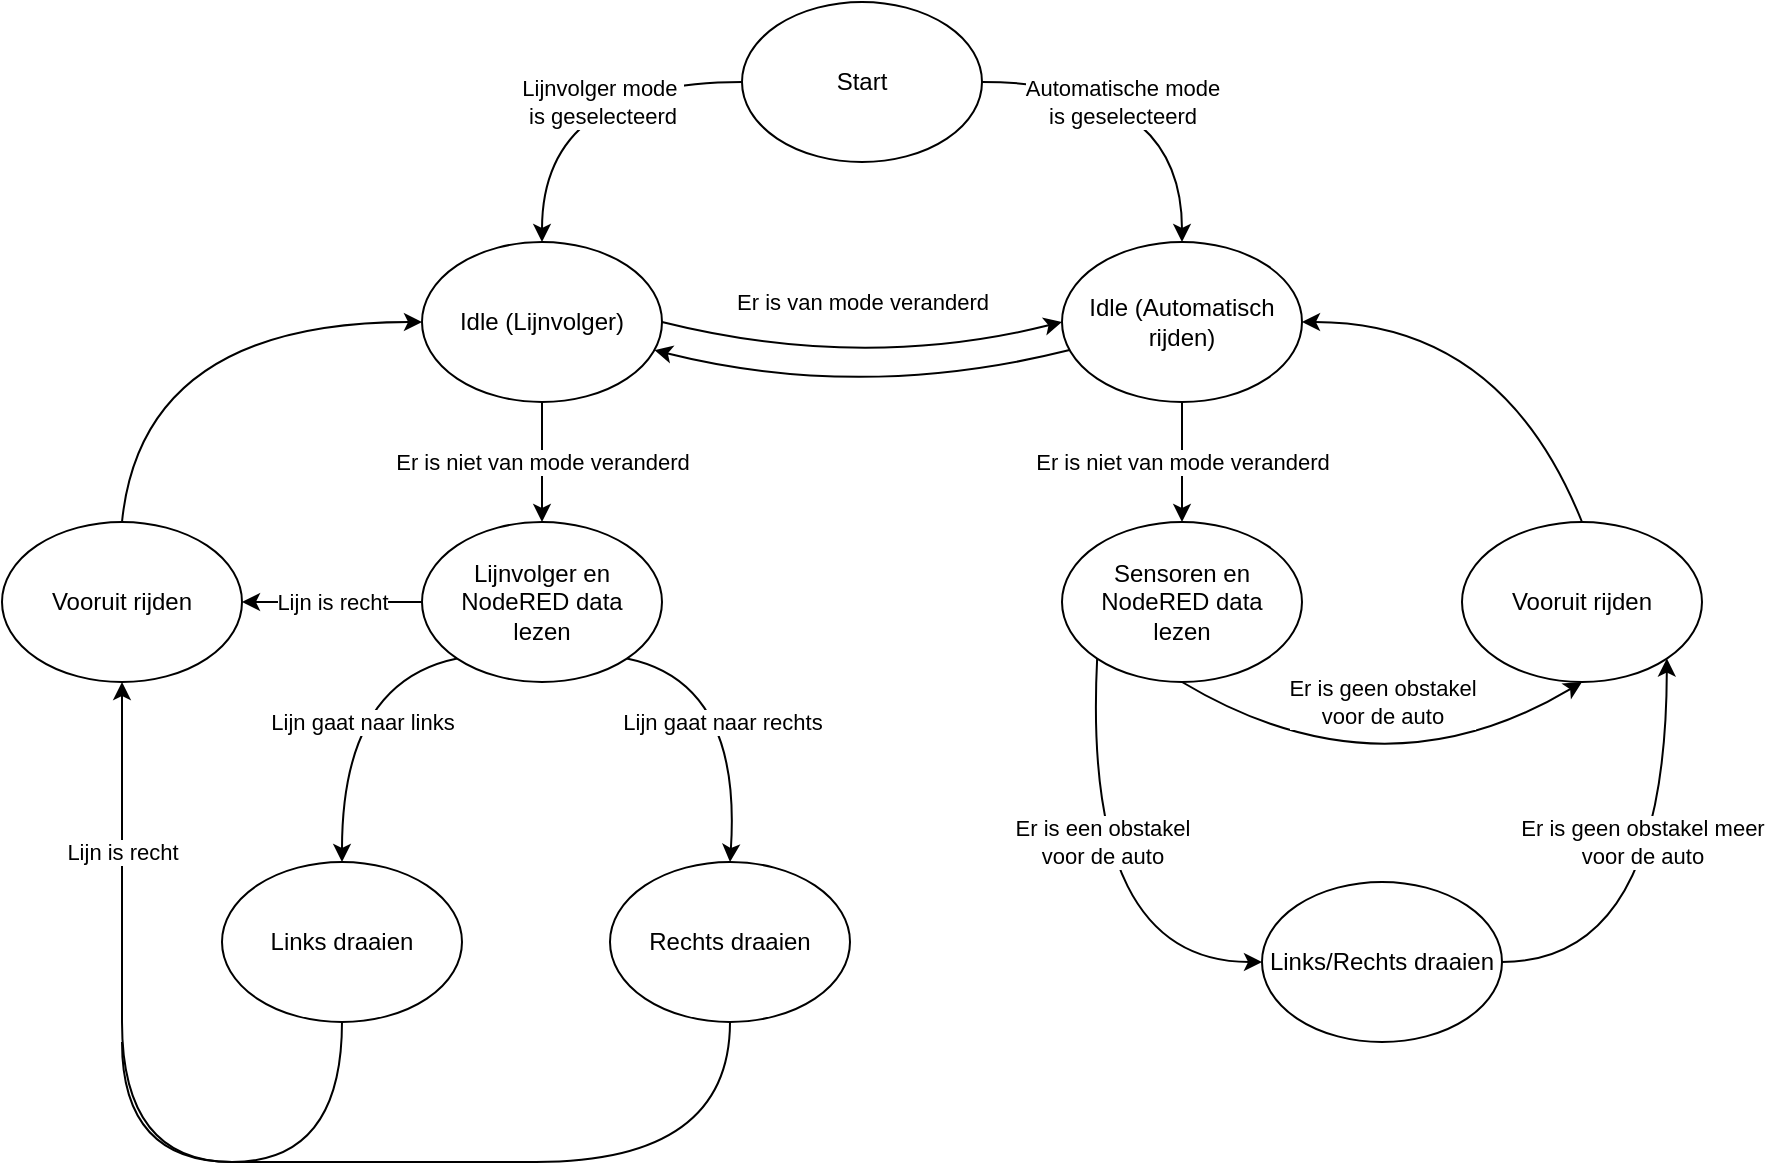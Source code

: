 <mxfile version="14.1.8" type="device"><diagram id="DqOrlDKQVfKO5kuoDpdM" name="Page-1"><mxGraphModel dx="1913" dy="806" grid="1" gridSize="10" guides="1" tooltips="1" connect="1" arrows="1" fold="1" page="1" pageScale="1" pageWidth="827" pageHeight="1169" math="0" shadow="0"><root><mxCell id="0"/><mxCell id="1" parent="0"/><mxCell id="w8QY4bAh468CuMwvvvcG-1" value="Start" style="ellipse;whiteSpace=wrap;html=1;" parent="1" vertex="1"><mxGeometry x="360" y="160" width="120" height="80" as="geometry"/></mxCell><mxCell id="w8QY4bAh468CuMwvvvcG-25" value="Er is niet van mode veranderd" style="edgeStyle=orthogonalEdgeStyle;rounded=0;orthogonalLoop=1;jettySize=auto;html=1;endArrow=classic;endFill=1;" parent="1" source="w8QY4bAh468CuMwvvvcG-2" target="w8QY4bAh468CuMwvvvcG-22" edge="1"><mxGeometry relative="1" as="geometry"/></mxCell><mxCell id="w8QY4bAh468CuMwvvvcG-2" value="Idle (Lijnvolger)" style="ellipse;whiteSpace=wrap;html=1;" parent="1" vertex="1"><mxGeometry x="200" y="280" width="120" height="80" as="geometry"/></mxCell><mxCell id="w8QY4bAh468CuMwvvvcG-10" value="Er is niet van mode veranderd" style="edgeStyle=orthogonalEdgeStyle;rounded=0;orthogonalLoop=1;jettySize=auto;html=1;" parent="1" source="w8QY4bAh468CuMwvvvcG-3" target="w8QY4bAh468CuMwvvvcG-8" edge="1"><mxGeometry relative="1" as="geometry"/></mxCell><mxCell id="w8QY4bAh468CuMwvvvcG-3" value="Idle (Automatisch rijden)" style="ellipse;whiteSpace=wrap;html=1;" parent="1" vertex="1"><mxGeometry x="520" y="280" width="120" height="80" as="geometry"/></mxCell><mxCell id="w8QY4bAh468CuMwvvvcG-4" value="Lijnvolger mode&amp;nbsp;&lt;br&gt;is geselecteerd" style="curved=1;endArrow=classic;html=1;entryX=0.5;entryY=0;entryDx=0;entryDy=0;exitX=0;exitY=0.5;exitDx=0;exitDy=0;" parent="1" source="w8QY4bAh468CuMwvvvcG-1" target="w8QY4bAh468CuMwvvvcG-2" edge="1"><mxGeometry x="-0.222" y="10" width="50" height="50" relative="1" as="geometry"><mxPoint x="490" y="450" as="sourcePoint"/><mxPoint x="540" y="400" as="targetPoint"/><Array as="points"><mxPoint x="260" y="200"/></Array><mxPoint as="offset"/></mxGeometry></mxCell><mxCell id="w8QY4bAh468CuMwvvvcG-5" value="Automatische mode&lt;br&gt;is geselecteerd" style="curved=1;endArrow=classic;html=1;exitX=1;exitY=0.5;exitDx=0;exitDy=0;entryX=0.5;entryY=0;entryDx=0;entryDy=0;" parent="1" source="w8QY4bAh468CuMwvvvcG-1" target="w8QY4bAh468CuMwvvvcG-3" edge="1"><mxGeometry x="-0.222" y="-10" width="50" height="50" relative="1" as="geometry"><mxPoint x="490" y="450" as="sourcePoint"/><mxPoint x="540" y="400" as="targetPoint"/><Array as="points"><mxPoint x="580" y="200"/></Array><mxPoint as="offset"/></mxGeometry></mxCell><mxCell id="w8QY4bAh468CuMwvvvcG-6" value="Er is van mode veranderd" style="curved=1;endArrow=classic;html=1;exitX=1;exitY=0.5;exitDx=0;exitDy=0;entryX=0;entryY=0.5;entryDx=0;entryDy=0;" parent="1" source="w8QY4bAh468CuMwvvvcG-2" target="w8QY4bAh468CuMwvvvcG-3" edge="1"><mxGeometry x="0.082" y="34" width="50" height="50" relative="1" as="geometry"><mxPoint x="330" y="345" as="sourcePoint"/><mxPoint x="380" y="295" as="targetPoint"/><Array as="points"><mxPoint x="420" y="345"/></Array><mxPoint as="offset"/></mxGeometry></mxCell><mxCell id="w8QY4bAh468CuMwvvvcG-7" value="" style="curved=1;endArrow=classic;html=1;" parent="1" source="w8QY4bAh468CuMwvvvcG-3" target="w8QY4bAh468CuMwvvvcG-2" edge="1"><mxGeometry width="50" height="50" relative="1" as="geometry"><mxPoint x="170" y="470" as="sourcePoint"/><mxPoint x="220" y="420" as="targetPoint"/><Array as="points"><mxPoint x="420" y="360"/></Array></mxGeometry></mxCell><mxCell id="w8QY4bAh468CuMwvvvcG-8" value="Sensoren en NodeRED data &lt;br&gt;lezen" style="ellipse;whiteSpace=wrap;html=1;" parent="1" vertex="1"><mxGeometry x="520" y="420" width="120" height="80" as="geometry"/></mxCell><mxCell id="w8QY4bAh468CuMwvvvcG-9" value="Links/Rechts draaien" style="ellipse;whiteSpace=wrap;html=1;" parent="1" vertex="1"><mxGeometry x="620" y="600" width="120" height="80" as="geometry"/></mxCell><mxCell id="w8QY4bAh468CuMwvvvcG-12" value="Vooruit rijden" style="ellipse;whiteSpace=wrap;html=1;" parent="1" vertex="1"><mxGeometry x="720" y="420" width="120" height="80" as="geometry"/></mxCell><mxCell id="w8QY4bAh468CuMwvvvcG-17" value="" style="curved=1;endArrow=classic;html=1;entryX=1;entryY=0.5;entryDx=0;entryDy=0;exitX=0.5;exitY=0;exitDx=0;exitDy=0;" parent="1" source="w8QY4bAh468CuMwvvvcG-12" target="w8QY4bAh468CuMwvvvcG-3" edge="1"><mxGeometry width="50" height="50" relative="1" as="geometry"><mxPoint x="500" y="500" as="sourcePoint"/><mxPoint x="550" y="450" as="targetPoint"/><Array as="points"><mxPoint x="740" y="320"/></Array></mxGeometry></mxCell><mxCell id="w8QY4bAh468CuMwvvvcG-19" value="Er is geen obstakel&lt;br&gt;voor de auto" style="curved=1;endArrow=classic;html=1;entryX=0.5;entryY=1;entryDx=0;entryDy=0;exitX=0.5;exitY=1;exitDx=0;exitDy=0;" parent="1" source="w8QY4bAh468CuMwvvvcG-8" target="w8QY4bAh468CuMwvvvcG-12" edge="1"><mxGeometry x="0.221" y="43" width="50" height="50" relative="1" as="geometry"><mxPoint x="380" y="500" as="sourcePoint"/><mxPoint x="430" y="450" as="targetPoint"/><Array as="points"><mxPoint x="680" y="560"/></Array><mxPoint as="offset"/></mxGeometry></mxCell><mxCell id="w8QY4bAh468CuMwvvvcG-20" value="Er is een obstakel&lt;br&gt;voor de auto" style="curved=1;endArrow=classic;html=1;entryX=0;entryY=0.5;entryDx=0;entryDy=0;exitX=0;exitY=1;exitDx=0;exitDy=0;" parent="1" source="w8QY4bAh468CuMwvvvcG-8" target="w8QY4bAh468CuMwvvvcG-9" edge="1"><mxGeometry x="-0.244" y="7" width="50" height="50" relative="1" as="geometry"><mxPoint x="380" y="500" as="sourcePoint"/><mxPoint x="430" y="450" as="targetPoint"/><Array as="points"><mxPoint x="530" y="640"/></Array><mxPoint as="offset"/></mxGeometry></mxCell><mxCell id="w8QY4bAh468CuMwvvvcG-21" value="Er is geen obstakel meer&lt;br&gt;voor de auto" style="curved=1;endArrow=classic;html=1;entryX=1;entryY=1;entryDx=0;entryDy=0;exitX=1;exitY=0.5;exitDx=0;exitDy=0;" parent="1" source="w8QY4bAh468CuMwvvvcG-9" target="w8QY4bAh468CuMwvvvcG-12" edge="1"><mxGeometry x="0.215" y="12" width="50" height="50" relative="1" as="geometry"><mxPoint x="380" y="500" as="sourcePoint"/><mxPoint x="430" y="450" as="targetPoint"/><Array as="points"><mxPoint x="822" y="640"/></Array><mxPoint as="offset"/></mxGeometry></mxCell><mxCell id="nVWYvZZ3uABCIe8zZNg5-8" value="Lijn is recht" style="edgeStyle=orthogonalEdgeStyle;rounded=0;orthogonalLoop=1;jettySize=auto;html=1;endArrow=classic;endFill=1;startArrow=none;startFill=0;" edge="1" parent="1" source="w8QY4bAh468CuMwvvvcG-22" target="w8QY4bAh468CuMwvvvcG-26"><mxGeometry relative="1" as="geometry"/></mxCell><mxCell id="w8QY4bAh468CuMwvvvcG-22" value="Lijnvolger en NodeRED data &lt;br&gt;lezen" style="ellipse;whiteSpace=wrap;html=1;" parent="1" vertex="1"><mxGeometry x="200" y="420" width="120" height="80" as="geometry"/></mxCell><mxCell id="w8QY4bAh468CuMwvvvcG-26" value="Vooruit rijden" style="ellipse;whiteSpace=wrap;html=1;" parent="1" vertex="1"><mxGeometry x="-10" y="420" width="120" height="80" as="geometry"/></mxCell><mxCell id="w8QY4bAh468CuMwvvvcG-28" value="&lt;span&gt;Links draaien&lt;/span&gt;" style="ellipse;whiteSpace=wrap;html=1;" parent="1" vertex="1"><mxGeometry x="100" y="590" width="120" height="80" as="geometry"/></mxCell><mxCell id="w8QY4bAh468CuMwvvvcG-31" value="" style="curved=1;endArrow=classic;html=1;entryX=0;entryY=0.5;entryDx=0;entryDy=0;exitX=0.5;exitY=0;exitDx=0;exitDy=0;" parent="1" source="w8QY4bAh468CuMwvvvcG-26" target="w8QY4bAh468CuMwvvvcG-2" edge="1"><mxGeometry width="50" height="50" relative="1" as="geometry"><mxPoint x="190" y="530" as="sourcePoint"/><mxPoint x="240" y="480" as="targetPoint"/><Array as="points"><mxPoint x="60" y="320"/></Array></mxGeometry></mxCell><mxCell id="w8QY4bAh468CuMwvvvcG-33" value="&lt;span&gt;Rechts draaien&lt;/span&gt;" style="ellipse;whiteSpace=wrap;html=1;" parent="1" vertex="1"><mxGeometry x="294" y="590" width="120" height="80" as="geometry"/></mxCell><mxCell id="nVWYvZZ3uABCIe8zZNg5-2" value="Lijn gaat naar links" style="curved=1;endArrow=classic;html=1;entryX=0.5;entryY=0;entryDx=0;entryDy=0;exitX=0;exitY=1;exitDx=0;exitDy=0;" edge="1" parent="1" source="w8QY4bAh468CuMwvvvcG-22" target="w8QY4bAh468CuMwvvvcG-28"><mxGeometry x="0.059" y="10" width="50" height="50" relative="1" as="geometry"><mxPoint x="270" y="500" as="sourcePoint"/><mxPoint x="320" y="450" as="targetPoint"/><Array as="points"><mxPoint x="160" y="500"/></Array><mxPoint as="offset"/></mxGeometry></mxCell><mxCell id="nVWYvZZ3uABCIe8zZNg5-3" value="Lijn gaat naar rechts" style="curved=1;endArrow=classic;html=1;entryX=0.5;entryY=0;entryDx=0;entryDy=0;exitX=1;exitY=1;exitDx=0;exitDy=0;" edge="1" parent="1" source="w8QY4bAh468CuMwvvvcG-22" target="w8QY4bAh468CuMwvvvcG-33"><mxGeometry x="0.066" y="-9" width="50" height="50" relative="1" as="geometry"><mxPoint x="464" y="480" as="sourcePoint"/><mxPoint x="364" y="560" as="targetPoint"/><Array as="points"><mxPoint x="360" y="500"/></Array><mxPoint as="offset"/></mxGeometry></mxCell><mxCell id="nVWYvZZ3uABCIe8zZNg5-4" value="Lijn is recht" style="curved=1;endArrow=classic;html=1;entryX=0.5;entryY=1;entryDx=0;entryDy=0;" edge="1" parent="1" target="w8QY4bAh468CuMwvvvcG-26"><mxGeometry width="50" height="50" relative="1" as="geometry"><mxPoint x="50" y="670" as="sourcePoint"/><mxPoint x="320" y="500" as="targetPoint"/><Array as="points"><mxPoint x="50" y="550"/></Array></mxGeometry></mxCell><mxCell id="nVWYvZZ3uABCIe8zZNg5-6" value="" style="curved=1;endArrow=none;html=1;endFill=0;entryX=0.5;entryY=1;entryDx=0;entryDy=0;" edge="1" parent="1" target="w8QY4bAh468CuMwvvvcG-28"><mxGeometry width="50" height="50" relative="1" as="geometry"><mxPoint x="50" y="670" as="sourcePoint"/><mxPoint x="320" y="500" as="targetPoint"/><Array as="points"><mxPoint x="50" y="740"/><mxPoint x="160" y="740"/></Array></mxGeometry></mxCell><mxCell id="nVWYvZZ3uABCIe8zZNg5-7" value="" style="curved=1;endArrow=none;html=1;endFill=0;entryX=0.5;entryY=1;entryDx=0;entryDy=0;" edge="1" parent="1" target="w8QY4bAh468CuMwvvvcG-33"><mxGeometry width="50" height="50" relative="1" as="geometry"><mxPoint x="50" y="680" as="sourcePoint"/><mxPoint x="160" y="690" as="targetPoint"/><Array as="points"><mxPoint x="50" y="740"/><mxPoint x="160" y="740"/><mxPoint x="354" y="740"/></Array></mxGeometry></mxCell></root></mxGraphModel></diagram></mxfile>